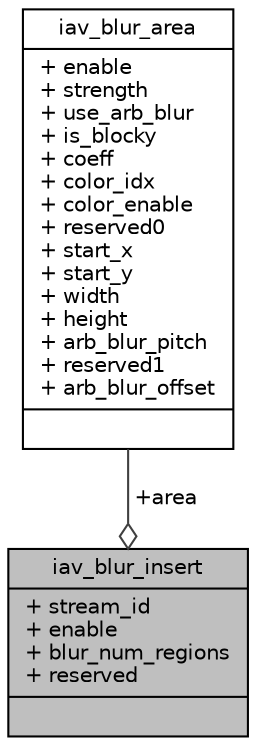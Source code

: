 digraph "iav_blur_insert"
{
 // INTERACTIVE_SVG=YES
 // LATEX_PDF_SIZE
  bgcolor="transparent";
  edge [fontname="Helvetica",fontsize="10",labelfontname="Helvetica",labelfontsize="10"];
  node [fontname="Helvetica",fontsize="10",shape=record];
  Node1 [label="{iav_blur_insert\n|+ stream_id\l+ enable\l+ blur_num_regions\l+ reserved\l|}",height=0.2,width=0.4,color="black", fillcolor="grey75", style="filled", fontcolor="black",tooltip=" "];
  Node2 -> Node1 [color="grey25",fontsize="10",style="solid",label=" +area" ,arrowhead="odiamond",fontname="Helvetica"];
  Node2 [label="{iav_blur_area\n|+ enable\l+ strength\l+ use_arb_blur\l+ is_blocky\l+ coeff\l+ color_idx\l+ color_enable\l+ reserved0\l+ start_x\l+ start_y\l+ width\l+ height\l+ arb_blur_pitch\l+ reserved1\l+ arb_blur_offset\l|}",height=0.2,width=0.4,color="black",URL="$d2/d61/structiav__blur__area.html",tooltip=" "];
}
